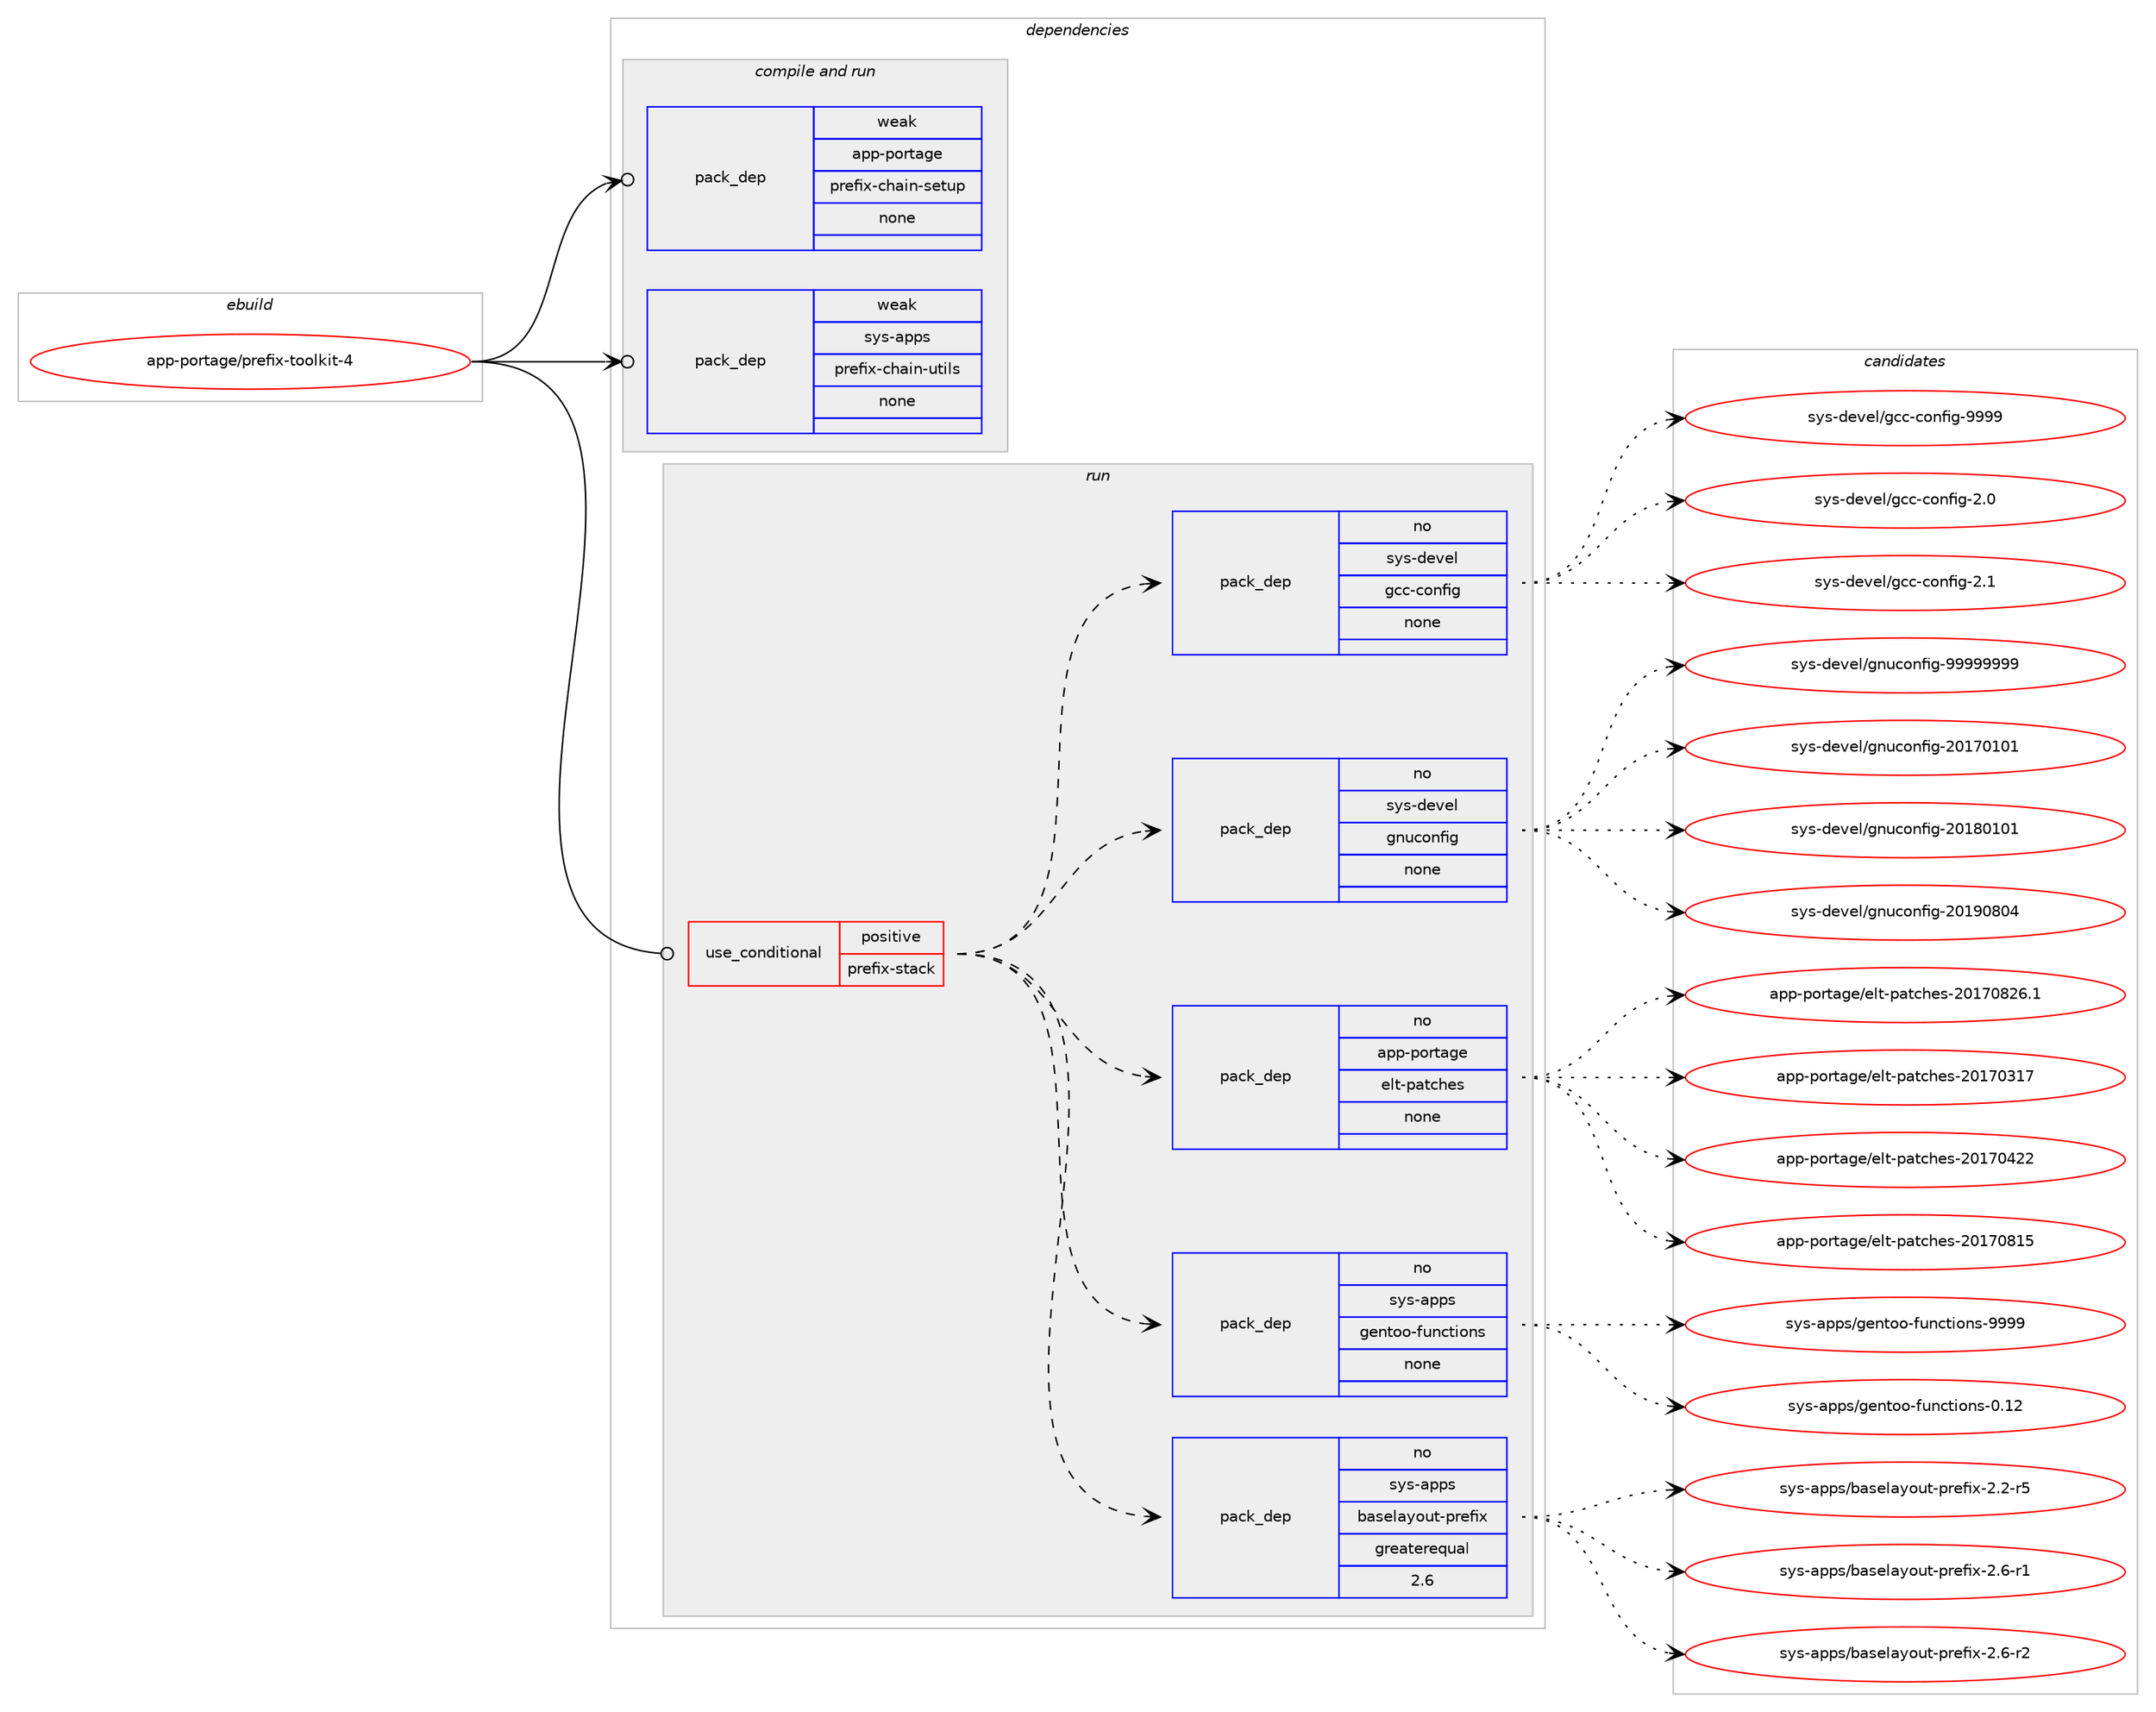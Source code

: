 digraph prolog {

# *************
# Graph options
# *************

newrank=true;
concentrate=true;
compound=true;
graph [rankdir=LR,fontname=Helvetica,fontsize=10,ranksep=1.5];#, ranksep=2.5, nodesep=0.2];
edge  [arrowhead=vee];
node  [fontname=Helvetica,fontsize=10];

# **********
# The ebuild
# **********

subgraph cluster_leftcol {
color=gray;
rank=same;
label=<<i>ebuild</i>>;
id [label="app-portage/prefix-toolkit-4", color=red, width=4, href="../app-portage/prefix-toolkit-4.svg"];
}

# ****************
# The dependencies
# ****************

subgraph cluster_midcol {
color=gray;
label=<<i>dependencies</i>>;
subgraph cluster_compile {
fillcolor="#eeeeee";
style=filled;
label=<<i>compile</i>>;
}
subgraph cluster_compileandrun {
fillcolor="#eeeeee";
style=filled;
label=<<i>compile and run</i>>;
subgraph pack376575 {
dependency506661 [label=<<TABLE BORDER="0" CELLBORDER="1" CELLSPACING="0" CELLPADDING="4" WIDTH="220"><TR><TD ROWSPAN="6" CELLPADDING="30">pack_dep</TD></TR><TR><TD WIDTH="110">weak</TD></TR><TR><TD>app-portage</TD></TR><TR><TD>prefix-chain-setup</TD></TR><TR><TD>none</TD></TR><TR><TD></TD></TR></TABLE>>, shape=none, color=blue];
}
id:e -> dependency506661:w [weight=20,style="solid",arrowhead="odotvee"];
subgraph pack376576 {
dependency506662 [label=<<TABLE BORDER="0" CELLBORDER="1" CELLSPACING="0" CELLPADDING="4" WIDTH="220"><TR><TD ROWSPAN="6" CELLPADDING="30">pack_dep</TD></TR><TR><TD WIDTH="110">weak</TD></TR><TR><TD>sys-apps</TD></TR><TR><TD>prefix-chain-utils</TD></TR><TR><TD>none</TD></TR><TR><TD></TD></TR></TABLE>>, shape=none, color=blue];
}
id:e -> dependency506662:w [weight=20,style="solid",arrowhead="odotvee"];
}
subgraph cluster_run {
fillcolor="#eeeeee";
style=filled;
label=<<i>run</i>>;
subgraph cond120932 {
dependency506663 [label=<<TABLE BORDER="0" CELLBORDER="1" CELLSPACING="0" CELLPADDING="4"><TR><TD ROWSPAN="3" CELLPADDING="10">use_conditional</TD></TR><TR><TD>positive</TD></TR><TR><TD>prefix-stack</TD></TR></TABLE>>, shape=none, color=red];
subgraph pack376577 {
dependency506664 [label=<<TABLE BORDER="0" CELLBORDER="1" CELLSPACING="0" CELLPADDING="4" WIDTH="220"><TR><TD ROWSPAN="6" CELLPADDING="30">pack_dep</TD></TR><TR><TD WIDTH="110">no</TD></TR><TR><TD>sys-apps</TD></TR><TR><TD>baselayout-prefix</TD></TR><TR><TD>greaterequal</TD></TR><TR><TD>2.6</TD></TR></TABLE>>, shape=none, color=blue];
}
dependency506663:e -> dependency506664:w [weight=20,style="dashed",arrowhead="vee"];
subgraph pack376578 {
dependency506665 [label=<<TABLE BORDER="0" CELLBORDER="1" CELLSPACING="0" CELLPADDING="4" WIDTH="220"><TR><TD ROWSPAN="6" CELLPADDING="30">pack_dep</TD></TR><TR><TD WIDTH="110">no</TD></TR><TR><TD>sys-apps</TD></TR><TR><TD>gentoo-functions</TD></TR><TR><TD>none</TD></TR><TR><TD></TD></TR></TABLE>>, shape=none, color=blue];
}
dependency506663:e -> dependency506665:w [weight=20,style="dashed",arrowhead="vee"];
subgraph pack376579 {
dependency506666 [label=<<TABLE BORDER="0" CELLBORDER="1" CELLSPACING="0" CELLPADDING="4" WIDTH="220"><TR><TD ROWSPAN="6" CELLPADDING="30">pack_dep</TD></TR><TR><TD WIDTH="110">no</TD></TR><TR><TD>app-portage</TD></TR><TR><TD>elt-patches</TD></TR><TR><TD>none</TD></TR><TR><TD></TD></TR></TABLE>>, shape=none, color=blue];
}
dependency506663:e -> dependency506666:w [weight=20,style="dashed",arrowhead="vee"];
subgraph pack376580 {
dependency506667 [label=<<TABLE BORDER="0" CELLBORDER="1" CELLSPACING="0" CELLPADDING="4" WIDTH="220"><TR><TD ROWSPAN="6" CELLPADDING="30">pack_dep</TD></TR><TR><TD WIDTH="110">no</TD></TR><TR><TD>sys-devel</TD></TR><TR><TD>gnuconfig</TD></TR><TR><TD>none</TD></TR><TR><TD></TD></TR></TABLE>>, shape=none, color=blue];
}
dependency506663:e -> dependency506667:w [weight=20,style="dashed",arrowhead="vee"];
subgraph pack376581 {
dependency506668 [label=<<TABLE BORDER="0" CELLBORDER="1" CELLSPACING="0" CELLPADDING="4" WIDTH="220"><TR><TD ROWSPAN="6" CELLPADDING="30">pack_dep</TD></TR><TR><TD WIDTH="110">no</TD></TR><TR><TD>sys-devel</TD></TR><TR><TD>gcc-config</TD></TR><TR><TD>none</TD></TR><TR><TD></TD></TR></TABLE>>, shape=none, color=blue];
}
dependency506663:e -> dependency506668:w [weight=20,style="dashed",arrowhead="vee"];
}
id:e -> dependency506663:w [weight=20,style="solid",arrowhead="odot"];
}
}

# **************
# The candidates
# **************

subgraph cluster_choices {
rank=same;
color=gray;
label=<<i>candidates</i>>;

subgraph choice376575 {
color=black;
nodesep=1;
}
subgraph choice376576 {
color=black;
nodesep=1;
}
subgraph choice376577 {
color=black;
nodesep=1;
choice11512111545971121121154798971151011089712111111711645112114101102105120455046504511453 [label="sys-apps/baselayout-prefix-2.2-r5", color=red, width=4,href="../sys-apps/baselayout-prefix-2.2-r5.svg"];
choice11512111545971121121154798971151011089712111111711645112114101102105120455046544511449 [label="sys-apps/baselayout-prefix-2.6-r1", color=red, width=4,href="../sys-apps/baselayout-prefix-2.6-r1.svg"];
choice11512111545971121121154798971151011089712111111711645112114101102105120455046544511450 [label="sys-apps/baselayout-prefix-2.6-r2", color=red, width=4,href="../sys-apps/baselayout-prefix-2.6-r2.svg"];
dependency506664:e -> choice11512111545971121121154798971151011089712111111711645112114101102105120455046504511453:w [style=dotted,weight="100"];
dependency506664:e -> choice11512111545971121121154798971151011089712111111711645112114101102105120455046544511449:w [style=dotted,weight="100"];
dependency506664:e -> choice11512111545971121121154798971151011089712111111711645112114101102105120455046544511450:w [style=dotted,weight="100"];
}
subgraph choice376578 {
color=black;
nodesep=1;
choice11512111545971121121154710310111011611111145102117110991161051111101154548464950 [label="sys-apps/gentoo-functions-0.12", color=red, width=4,href="../sys-apps/gentoo-functions-0.12.svg"];
choice11512111545971121121154710310111011611111145102117110991161051111101154557575757 [label="sys-apps/gentoo-functions-9999", color=red, width=4,href="../sys-apps/gentoo-functions-9999.svg"];
dependency506665:e -> choice11512111545971121121154710310111011611111145102117110991161051111101154548464950:w [style=dotted,weight="100"];
dependency506665:e -> choice11512111545971121121154710310111011611111145102117110991161051111101154557575757:w [style=dotted,weight="100"];
}
subgraph choice376579 {
color=black;
nodesep=1;
choice97112112451121111141169710310147101108116451129711699104101115455048495548514955 [label="app-portage/elt-patches-20170317", color=red, width=4,href="../app-portage/elt-patches-20170317.svg"];
choice97112112451121111141169710310147101108116451129711699104101115455048495548525050 [label="app-portage/elt-patches-20170422", color=red, width=4,href="../app-portage/elt-patches-20170422.svg"];
choice97112112451121111141169710310147101108116451129711699104101115455048495548564953 [label="app-portage/elt-patches-20170815", color=red, width=4,href="../app-portage/elt-patches-20170815.svg"];
choice971121124511211111411697103101471011081164511297116991041011154550484955485650544649 [label="app-portage/elt-patches-20170826.1", color=red, width=4,href="../app-portage/elt-patches-20170826.1.svg"];
dependency506666:e -> choice97112112451121111141169710310147101108116451129711699104101115455048495548514955:w [style=dotted,weight="100"];
dependency506666:e -> choice97112112451121111141169710310147101108116451129711699104101115455048495548525050:w [style=dotted,weight="100"];
dependency506666:e -> choice97112112451121111141169710310147101108116451129711699104101115455048495548564953:w [style=dotted,weight="100"];
dependency506666:e -> choice971121124511211111411697103101471011081164511297116991041011154550484955485650544649:w [style=dotted,weight="100"];
}
subgraph choice376580 {
color=black;
nodesep=1;
choice115121115451001011181011084710311011799111110102105103455048495548494849 [label="sys-devel/gnuconfig-20170101", color=red, width=4,href="../sys-devel/gnuconfig-20170101.svg"];
choice115121115451001011181011084710311011799111110102105103455048495648494849 [label="sys-devel/gnuconfig-20180101", color=red, width=4,href="../sys-devel/gnuconfig-20180101.svg"];
choice115121115451001011181011084710311011799111110102105103455048495748564852 [label="sys-devel/gnuconfig-20190804", color=red, width=4,href="../sys-devel/gnuconfig-20190804.svg"];
choice115121115451001011181011084710311011799111110102105103455757575757575757 [label="sys-devel/gnuconfig-99999999", color=red, width=4,href="../sys-devel/gnuconfig-99999999.svg"];
dependency506667:e -> choice115121115451001011181011084710311011799111110102105103455048495548494849:w [style=dotted,weight="100"];
dependency506667:e -> choice115121115451001011181011084710311011799111110102105103455048495648494849:w [style=dotted,weight="100"];
dependency506667:e -> choice115121115451001011181011084710311011799111110102105103455048495748564852:w [style=dotted,weight="100"];
dependency506667:e -> choice115121115451001011181011084710311011799111110102105103455757575757575757:w [style=dotted,weight="100"];
}
subgraph choice376581 {
color=black;
nodesep=1;
choice11512111545100101118101108471039999459911111010210510345504648 [label="sys-devel/gcc-config-2.0", color=red, width=4,href="../sys-devel/gcc-config-2.0.svg"];
choice11512111545100101118101108471039999459911111010210510345504649 [label="sys-devel/gcc-config-2.1", color=red, width=4,href="../sys-devel/gcc-config-2.1.svg"];
choice1151211154510010111810110847103999945991111101021051034557575757 [label="sys-devel/gcc-config-9999", color=red, width=4,href="../sys-devel/gcc-config-9999.svg"];
dependency506668:e -> choice11512111545100101118101108471039999459911111010210510345504648:w [style=dotted,weight="100"];
dependency506668:e -> choice11512111545100101118101108471039999459911111010210510345504649:w [style=dotted,weight="100"];
dependency506668:e -> choice1151211154510010111810110847103999945991111101021051034557575757:w [style=dotted,weight="100"];
}
}

}
